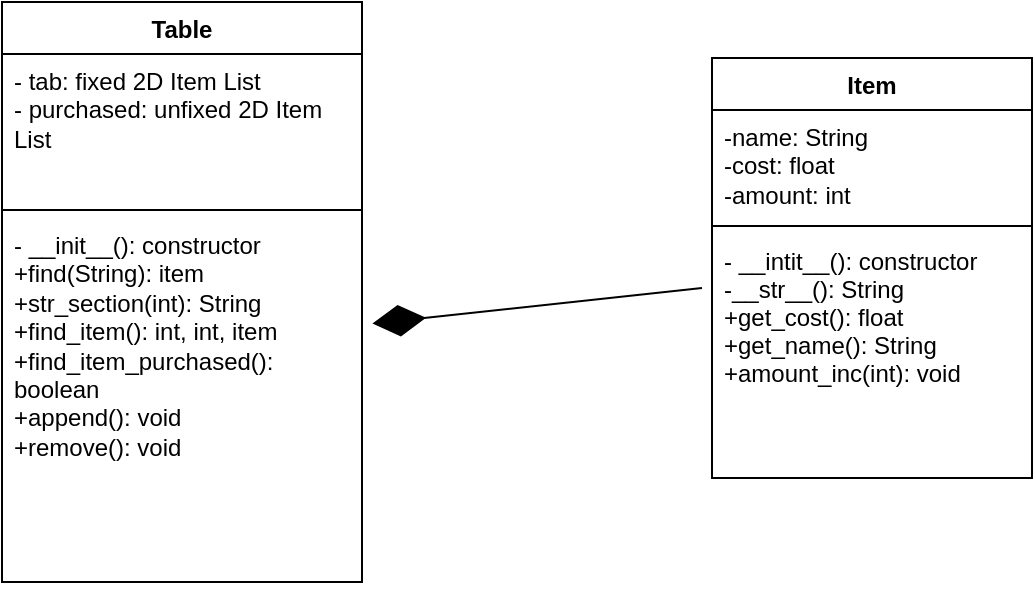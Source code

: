 <mxfile>
    <diagram name="Page-1" id="0xhTL03ZZ8w8dM94weIE">
        <mxGraphModel dx="745" dy="664" grid="1" gridSize="10" guides="1" tooltips="1" connect="1" arrows="1" fold="1" page="1" pageScale="1" pageWidth="850" pageHeight="1100" math="0" shadow="0">
            <root>
                <mxCell id="0"/>
                <mxCell id="1" parent="0"/>
                <mxCell id="r9ktLhKTOW2aritXuNVh-1" value="Table" style="swimlane;fontStyle=1;align=center;verticalAlign=top;childLayout=stackLayout;horizontal=1;startSize=26;horizontalStack=0;resizeParent=1;resizeParentMax=0;resizeLast=0;collapsible=1;marginBottom=0;" parent="1" vertex="1">
                    <mxGeometry x="70" y="10" width="180" height="290" as="geometry">
                        <mxRectangle x="220" y="240" width="100" height="30" as="alternateBounds"/>
                    </mxGeometry>
                </mxCell>
                <mxCell id="r9ktLhKTOW2aritXuNVh-2" value="- tab: fixed 2D Item List&#10;- purchased: unfixed 2D Item List" style="text;strokeColor=none;fillColor=none;align=left;verticalAlign=top;spacingLeft=4;spacingRight=4;overflow=hidden;rotatable=0;points=[[0,0.5],[1,0.5]];portConstraint=eastwest;whiteSpace=wrap;" parent="r9ktLhKTOW2aritXuNVh-1" vertex="1">
                    <mxGeometry y="26" width="180" height="74" as="geometry"/>
                </mxCell>
                <mxCell id="r9ktLhKTOW2aritXuNVh-3" value="" style="line;strokeWidth=1;fillColor=none;align=left;verticalAlign=middle;spacingTop=-1;spacingLeft=3;spacingRight=3;rotatable=0;labelPosition=right;points=[];portConstraint=eastwest;strokeColor=inherit;" parent="r9ktLhKTOW2aritXuNVh-1" vertex="1">
                    <mxGeometry y="100" width="180" height="8" as="geometry"/>
                </mxCell>
                <mxCell id="r9ktLhKTOW2aritXuNVh-4" value="- __init__(): constructor&#10;+find(String): item&#10;+str_section(int): String&#10;+find_item(): int, int, item &#10;+find_item_purchased(): boolean&#10;+append(): void&#10;+remove(): void" style="text;strokeColor=none;fillColor=none;align=left;verticalAlign=top;spacingLeft=4;spacingRight=4;overflow=hidden;rotatable=0;points=[[0,0.5],[1,0.5]];portConstraint=eastwest;whiteSpace=wrap;" parent="r9ktLhKTOW2aritXuNVh-1" vertex="1">
                    <mxGeometry y="108" width="180" height="182" as="geometry"/>
                </mxCell>
                <mxCell id="2" value="Item" style="swimlane;fontStyle=1;align=center;verticalAlign=top;childLayout=stackLayout;horizontal=1;startSize=26;horizontalStack=0;resizeParent=1;resizeParentMax=0;resizeLast=0;collapsible=1;marginBottom=0;whiteSpace=wrap;" parent="1" vertex="1">
                    <mxGeometry x="425" y="38" width="160" height="210" as="geometry"/>
                </mxCell>
                <mxCell id="3" value="-name: String&#10;-cost: float&#10;-amount: int" style="text;strokeColor=none;fillColor=none;align=left;verticalAlign=top;spacingLeft=4;spacingRight=4;overflow=hidden;rotatable=0;points=[[0,0.5],[1,0.5]];portConstraint=eastwest;whiteSpace=wrap;" parent="2" vertex="1">
                    <mxGeometry y="26" width="160" height="54" as="geometry"/>
                </mxCell>
                <mxCell id="4" value="" style="line;strokeWidth=1;fillColor=none;align=left;verticalAlign=middle;spacingTop=-1;spacingLeft=3;spacingRight=3;rotatable=0;labelPosition=right;points=[];portConstraint=eastwest;strokeColor=inherit;" parent="2" vertex="1">
                    <mxGeometry y="80" width="160" height="8" as="geometry"/>
                </mxCell>
                <mxCell id="5" value="- __intit__(): constructor&#10;-__str__(): String&#10;+get_cost(): float&#10;+get_name(): String&#10;+amount_inc(int): void" style="text;strokeColor=none;fillColor=none;align=left;verticalAlign=top;spacingLeft=4;spacingRight=4;overflow=hidden;rotatable=0;points=[[0,0.5],[1,0.5]];portConstraint=eastwest;" parent="2" vertex="1">
                    <mxGeometry y="88" width="160" height="122" as="geometry"/>
                </mxCell>
                <mxCell id="6" value="" style="endArrow=diamondThin;endFill=1;endSize=24;html=1;entryX=1.029;entryY=0.29;entryDx=0;entryDy=0;entryPerimeter=0;" parent="1" target="r9ktLhKTOW2aritXuNVh-4" edge="1">
                    <mxGeometry width="160" relative="1" as="geometry">
                        <mxPoint x="420" y="153" as="sourcePoint"/>
                        <mxPoint x="410" y="150" as="targetPoint"/>
                        <Array as="points"/>
                    </mxGeometry>
                </mxCell>
            </root>
        </mxGraphModel>
    </diagram>
</mxfile>